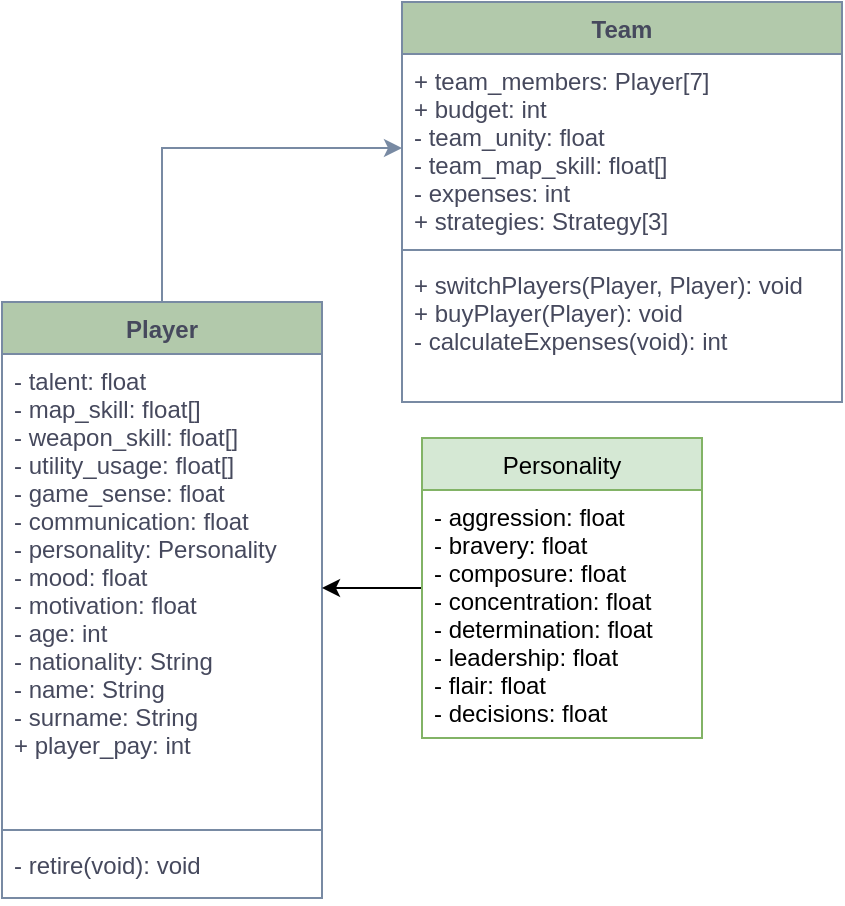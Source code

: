 <mxfile version="14.4.2" type="device"><diagram id="JGMPJzbyvDWoWRBRQCqn" name="FPS Menager"><mxGraphModel dx="782" dy="446" grid="1" gridSize="10" guides="1" tooltips="1" connect="1" arrows="1" fold="1" page="1" pageScale="1" pageWidth="850" pageHeight="1100" math="0" shadow="0"><root><mxCell id="0"/><mxCell id="1" parent="0"/><mxCell id="d4QqwgHZMLwHon4m-uyl-1" value="Team" style="swimlane;fontStyle=1;align=center;verticalAlign=top;childLayout=stackLayout;horizontal=1;startSize=26;horizontalStack=0;resizeParent=1;resizeParentMax=0;resizeLast=0;collapsible=1;marginBottom=0;fillColor=#B2C9AB;strokeColor=#788AA3;fontColor=#46495D;" parent="1" vertex="1"><mxGeometry x="310" y="20" width="220" height="200" as="geometry"/></mxCell><mxCell id="d4QqwgHZMLwHon4m-uyl-2" value="+ team_members: Player[7]&#10;+ budget: int&#10;- team_unity: float&#10;- team_map_skill: float[]&#10;- expenses: int&#10;+ strategies: Strategy[3]&#10;" style="text;strokeColor=none;fillColor=none;align=left;verticalAlign=top;spacingLeft=4;spacingRight=4;overflow=hidden;rotatable=0;points=[[0,0.5],[1,0.5]];portConstraint=eastwest;fontColor=#46495D;" parent="d4QqwgHZMLwHon4m-uyl-1" vertex="1"><mxGeometry y="26" width="220" height="94" as="geometry"/></mxCell><mxCell id="d4QqwgHZMLwHon4m-uyl-3" value="" style="line;strokeWidth=1;fillColor=none;align=left;verticalAlign=middle;spacingTop=-1;spacingLeft=3;spacingRight=3;rotatable=0;labelPosition=right;points=[];portConstraint=eastwest;strokeColor=#788AA3;fontColor=#46495D;" parent="d4QqwgHZMLwHon4m-uyl-1" vertex="1"><mxGeometry y="120" width="220" height="8" as="geometry"/></mxCell><mxCell id="d4QqwgHZMLwHon4m-uyl-4" value="+ switchPlayers(Player, Player): void&#10;+ buyPlayer(Player): void&#10;- calculateExpenses(void): int" style="text;strokeColor=none;fillColor=none;align=left;verticalAlign=top;spacingLeft=4;spacingRight=4;overflow=hidden;rotatable=0;points=[[0,0.5],[1,0.5]];portConstraint=eastwest;fontColor=#46495D;" parent="d4QqwgHZMLwHon4m-uyl-1" vertex="1"><mxGeometry y="128" width="220" height="72" as="geometry"/></mxCell><mxCell id="d4QqwgHZMLwHon4m-uyl-10" style="edgeStyle=orthogonalEdgeStyle;rounded=0;orthogonalLoop=1;jettySize=auto;html=1;entryX=0;entryY=0.5;entryDx=0;entryDy=0;strokeColor=#788AA3;fontColor=#46495D;" parent="1" source="d4QqwgHZMLwHon4m-uyl-5" target="d4QqwgHZMLwHon4m-uyl-2" edge="1"><mxGeometry relative="1" as="geometry"><Array as="points"><mxPoint x="190" y="93"/></Array></mxGeometry></mxCell><mxCell id="d4QqwgHZMLwHon4m-uyl-5" value="Player" style="swimlane;fontStyle=1;align=center;verticalAlign=top;childLayout=stackLayout;horizontal=1;startSize=26;horizontalStack=0;resizeParent=1;resizeParentMax=0;resizeLast=0;collapsible=1;marginBottom=0;fillColor=#B2C9AB;strokeColor=#788AA3;fontColor=#46495D;" parent="1" vertex="1"><mxGeometry x="110" y="170" width="160" height="298" as="geometry"/></mxCell><mxCell id="d4QqwgHZMLwHon4m-uyl-6" value="- talent: float&#10;- map_skill: float[]&#10;- weapon_skill: float[]&#10;- utility_usage: float[]&#10;- game_sense: float&#10;- communication: float&#10;- personality: Personality  &#10;- mood: float&#10;- motivation: float&#10;- age: int&#10;- nationality: String&#10;- name: String&#10;- surname: String&#10;+ player_pay: int" style="text;strokeColor=none;fillColor=none;align=left;verticalAlign=top;spacingLeft=4;spacingRight=4;overflow=hidden;rotatable=0;points=[[0,0.5],[1,0.5]];portConstraint=eastwest;fontColor=#46495D;" parent="d4QqwgHZMLwHon4m-uyl-5" vertex="1"><mxGeometry y="26" width="160" height="234" as="geometry"/></mxCell><mxCell id="d4QqwgHZMLwHon4m-uyl-7" value="" style="line;strokeWidth=1;fillColor=none;align=left;verticalAlign=middle;spacingTop=-1;spacingLeft=3;spacingRight=3;rotatable=0;labelPosition=right;points=[];portConstraint=eastwest;strokeColor=#788AA3;fontColor=#46495D;" parent="d4QqwgHZMLwHon4m-uyl-5" vertex="1"><mxGeometry y="260" width="160" height="8" as="geometry"/></mxCell><mxCell id="d4QqwgHZMLwHon4m-uyl-8" value="- retire(void): void" style="text;strokeColor=none;fillColor=none;align=left;verticalAlign=top;spacingLeft=4;spacingRight=4;overflow=hidden;rotatable=0;points=[[0,0.5],[1,0.5]];portConstraint=eastwest;fontColor=#46495D;" parent="d4QqwgHZMLwHon4m-uyl-5" vertex="1"><mxGeometry y="268" width="160" height="30" as="geometry"/></mxCell><mxCell id="kuDPgty7mX3tu8Ov-66l-5" style="edgeStyle=orthogonalEdgeStyle;rounded=0;orthogonalLoop=1;jettySize=auto;html=1;entryX=1;entryY=0.5;entryDx=0;entryDy=0;" edge="1" parent="1" source="kuDPgty7mX3tu8Ov-66l-1" target="d4QqwgHZMLwHon4m-uyl-6"><mxGeometry relative="1" as="geometry"/></mxCell><mxCell id="kuDPgty7mX3tu8Ov-66l-1" value="Personality" style="swimlane;fontStyle=0;childLayout=stackLayout;horizontal=1;startSize=26;fillColor=#d5e8d4;horizontalStack=0;resizeParent=1;resizeParentMax=0;resizeLast=0;collapsible=1;marginBottom=0;strokeColor=#82b366;" vertex="1" parent="1"><mxGeometry x="320" y="238" width="140" height="150" as="geometry"/></mxCell><mxCell id="kuDPgty7mX3tu8Ov-66l-2" value="- aggression: float&#10;- bravery: float&#10;- composure: float&#10;- concentration: float&#10;- determination: float&#10;- leadership: float&#10;- flair: float&#10;- decisions: float" style="text;strokeColor=none;fillColor=none;align=left;verticalAlign=top;spacingLeft=4;spacingRight=4;overflow=hidden;rotatable=0;points=[[0,0.5],[1,0.5]];portConstraint=eastwest;" vertex="1" parent="kuDPgty7mX3tu8Ov-66l-1"><mxGeometry y="26" width="140" height="124" as="geometry"/></mxCell></root></mxGraphModel></diagram></mxfile>